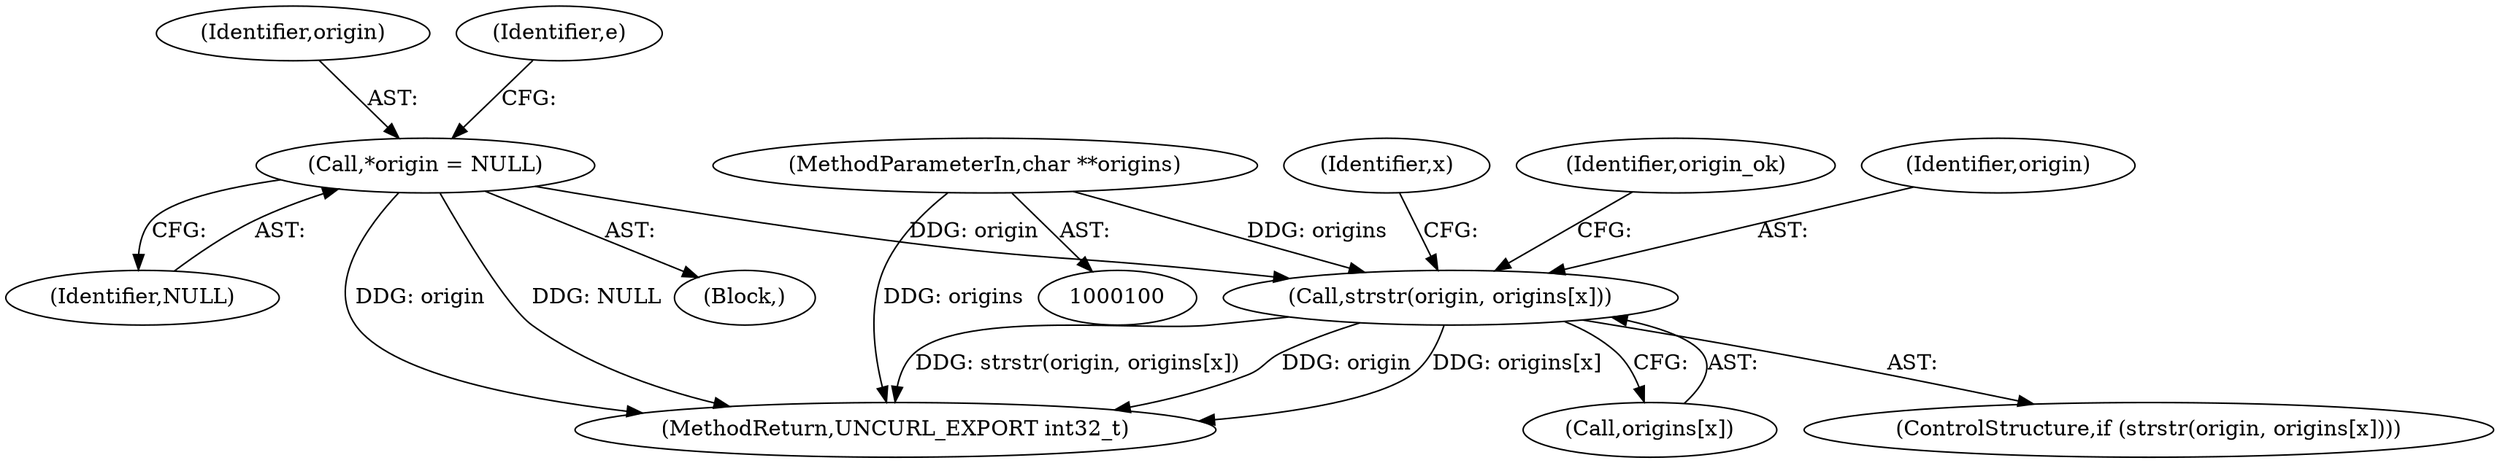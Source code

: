 digraph "0_uncurl_448cd13e7b18c83855d706c564341ddd1e38e769@API" {
"1000156" [label="(Call,strstr(origin, origins[x]))"];
"1000125" [label="(Call,*origin = NULL)"];
"1000102" [label="(MethodParameterIn,char **origins)"];
"1000156" [label="(Call,strstr(origin, origins[x]))"];
"1000127" [label="(Identifier,NULL)"];
"1000155" [label="(ControlStructure,if (strstr(origin, origins[x])))"];
"1000154" [label="(Identifier,x)"];
"1000125" [label="(Call,*origin = NULL)"];
"1000102" [label="(MethodParameterIn,char **origins)"];
"1000219" [label="(MethodReturn,UNCURL_EXPORT int32_t)"];
"1000104" [label="(Block,)"];
"1000126" [label="(Identifier,origin)"];
"1000158" [label="(Call,origins[x])"];
"1000163" [label="(Identifier,origin_ok)"];
"1000129" [label="(Identifier,e)"];
"1000157" [label="(Identifier,origin)"];
"1000156" -> "1000155"  [label="AST: "];
"1000156" -> "1000158"  [label="CFG: "];
"1000157" -> "1000156"  [label="AST: "];
"1000158" -> "1000156"  [label="AST: "];
"1000163" -> "1000156"  [label="CFG: "];
"1000154" -> "1000156"  [label="CFG: "];
"1000156" -> "1000219"  [label="DDG: origin"];
"1000156" -> "1000219"  [label="DDG: origins[x]"];
"1000156" -> "1000219"  [label="DDG: strstr(origin, origins[x])"];
"1000125" -> "1000156"  [label="DDG: origin"];
"1000102" -> "1000156"  [label="DDG: origins"];
"1000125" -> "1000104"  [label="AST: "];
"1000125" -> "1000127"  [label="CFG: "];
"1000126" -> "1000125"  [label="AST: "];
"1000127" -> "1000125"  [label="AST: "];
"1000129" -> "1000125"  [label="CFG: "];
"1000125" -> "1000219"  [label="DDG: origin"];
"1000125" -> "1000219"  [label="DDG: NULL"];
"1000102" -> "1000100"  [label="AST: "];
"1000102" -> "1000219"  [label="DDG: origins"];
}
